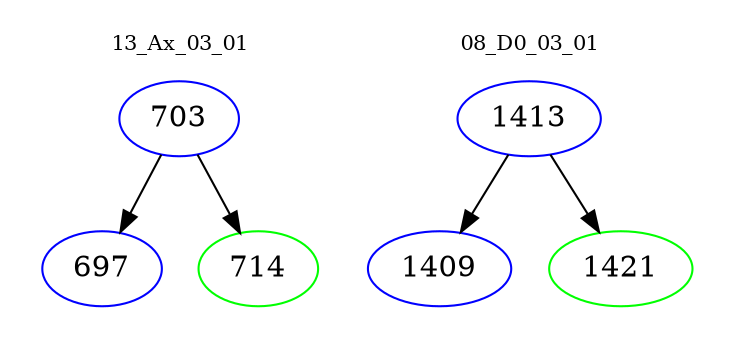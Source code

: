 digraph{
subgraph cluster_0 {
color = white
label = "13_Ax_03_01";
fontsize=10;
T0_703 [label="703", color="blue"]
T0_703 -> T0_697 [color="black"]
T0_697 [label="697", color="blue"]
T0_703 -> T0_714 [color="black"]
T0_714 [label="714", color="green"]
}
subgraph cluster_1 {
color = white
label = "08_D0_03_01";
fontsize=10;
T1_1413 [label="1413", color="blue"]
T1_1413 -> T1_1409 [color="black"]
T1_1409 [label="1409", color="blue"]
T1_1413 -> T1_1421 [color="black"]
T1_1421 [label="1421", color="green"]
}
}
